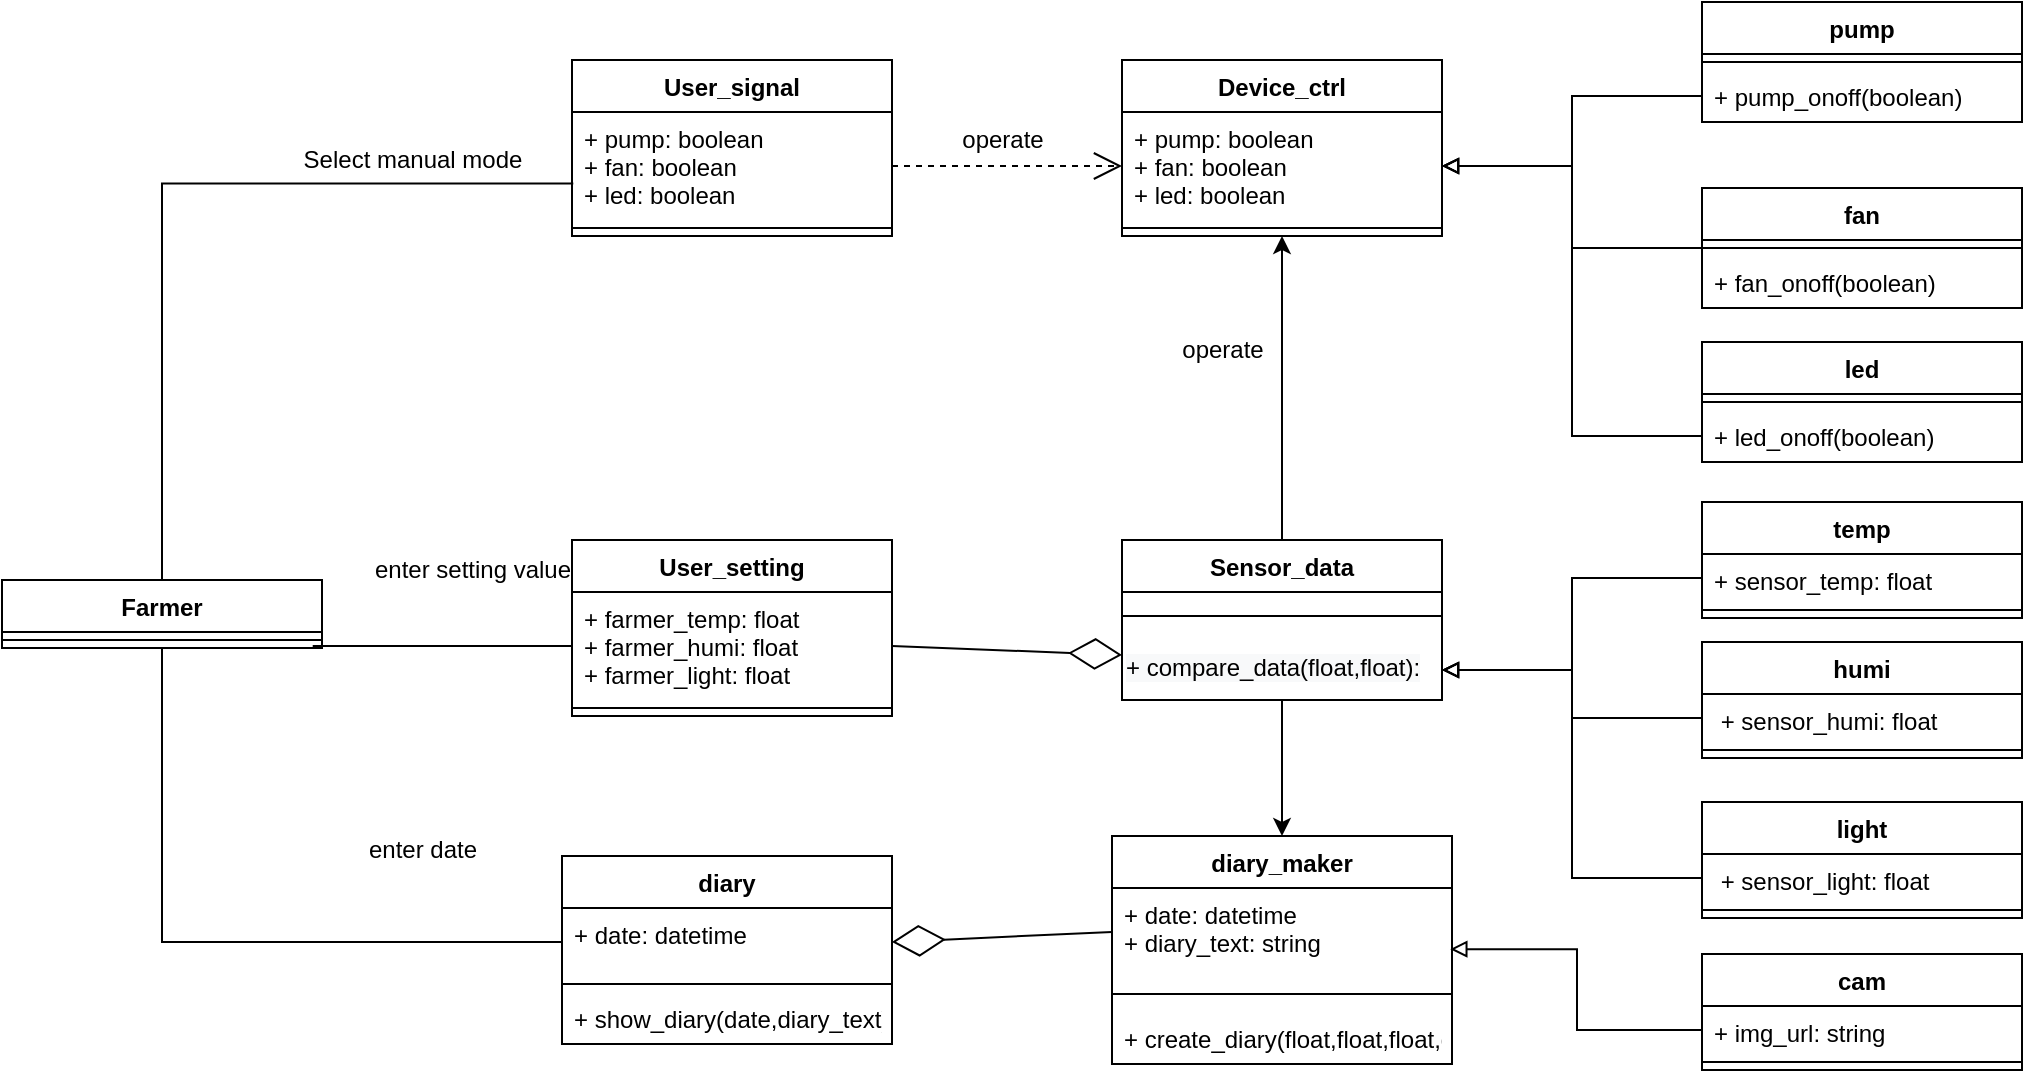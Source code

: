 <mxfile version="20.4.0" type="github">
  <diagram id="1XaObp9uDBfdOyjk7Z0H" name="페이지-1">
    <mxGraphModel dx="2310" dy="733" grid="1" gridSize="10" guides="1" tooltips="1" connect="1" arrows="1" fold="1" page="1" pageScale="1" pageWidth="827" pageHeight="1169" math="0" shadow="0">
      <root>
        <mxCell id="0" />
        <mxCell id="1" parent="0" />
        <mxCell id="k-zhsy2dJpIwOM4Q3zPo-1" value="Device_ctrl" style="swimlane;fontStyle=1;align=center;verticalAlign=top;childLayout=stackLayout;horizontal=1;startSize=26;horizontalStack=0;resizeParent=1;resizeParentMax=0;resizeLast=0;collapsible=1;marginBottom=0;" parent="1" vertex="1">
          <mxGeometry x="510" y="80" width="160" height="88" as="geometry" />
        </mxCell>
        <mxCell id="k-zhsy2dJpIwOM4Q3zPo-2" value="+ pump: boolean&#xa;+ fan: boolean&#xa;+ led: boolean" style="text;strokeColor=none;fillColor=none;align=left;verticalAlign=top;spacingLeft=4;spacingRight=4;overflow=hidden;rotatable=0;points=[[0,0.5],[1,0.5]];portConstraint=eastwest;" parent="k-zhsy2dJpIwOM4Q3zPo-1" vertex="1">
          <mxGeometry y="26" width="160" height="54" as="geometry" />
        </mxCell>
        <mxCell id="k-zhsy2dJpIwOM4Q3zPo-3" value="" style="line;strokeWidth=1;fillColor=none;align=left;verticalAlign=middle;spacingTop=-1;spacingLeft=3;spacingRight=3;rotatable=0;labelPosition=right;points=[];portConstraint=eastwest;strokeColor=inherit;" parent="k-zhsy2dJpIwOM4Q3zPo-1" vertex="1">
          <mxGeometry y="80" width="160" height="8" as="geometry" />
        </mxCell>
        <mxCell id="I86NcKJimPg6Q7xcF8Yh-32" style="edgeStyle=orthogonalEdgeStyle;rounded=0;orthogonalLoop=1;jettySize=auto;html=1;exitX=0.5;exitY=0;exitDx=0;exitDy=0;entryX=0.5;entryY=1;entryDx=0;entryDy=0;endArrow=classic;endFill=1;" parent="1" source="k-zhsy2dJpIwOM4Q3zPo-5" target="k-zhsy2dJpIwOM4Q3zPo-1" edge="1">
          <mxGeometry relative="1" as="geometry" />
        </mxCell>
        <mxCell id="k-zhsy2dJpIwOM4Q3zPo-5" value="Sensor_data" style="swimlane;fontStyle=1;align=center;verticalAlign=top;childLayout=stackLayout;horizontal=1;startSize=26;horizontalStack=0;resizeParent=1;resizeParentMax=0;resizeLast=0;collapsible=1;marginBottom=0;" parent="1" vertex="1">
          <mxGeometry x="510" y="320" width="160" height="80" as="geometry" />
        </mxCell>
        <mxCell id="k-zhsy2dJpIwOM4Q3zPo-7" value="" style="line;strokeWidth=1;fillColor=none;align=left;verticalAlign=middle;spacingTop=-1;spacingLeft=3;spacingRight=3;rotatable=0;labelPosition=right;points=[];portConstraint=eastwest;strokeColor=inherit;" parent="k-zhsy2dJpIwOM4Q3zPo-5" vertex="1">
          <mxGeometry y="26" width="160" height="24" as="geometry" />
        </mxCell>
        <mxCell id="I86NcKJimPg6Q7xcF8Yh-31" value="&lt;span style=&quot;color: rgb(0, 0, 0); font-family: Helvetica; font-size: 12px; font-style: normal; font-variant-ligatures: normal; font-variant-caps: normal; font-weight: 400; letter-spacing: normal; orphans: 2; text-align: left; text-indent: 0px; text-transform: none; widows: 2; word-spacing: 0px; -webkit-text-stroke-width: 0px; background-color: rgb(248, 249, 250); text-decoration-thickness: initial; text-decoration-style: initial; text-decoration-color: initial; float: none; display: inline !important;&quot;&gt;+ compare_data(float,float):&lt;/span&gt;" style="text;whiteSpace=wrap;html=1;" parent="k-zhsy2dJpIwOM4Q3zPo-5" vertex="1">
          <mxGeometry y="50" width="160" height="30" as="geometry" />
        </mxCell>
        <mxCell id="k-zhsy2dJpIwOM4Q3zPo-12" value="diary" style="swimlane;fontStyle=1;align=center;verticalAlign=top;childLayout=stackLayout;horizontal=1;startSize=26;horizontalStack=0;resizeParent=1;resizeParentMax=0;resizeLast=0;collapsible=1;marginBottom=0;" parent="1" vertex="1">
          <mxGeometry x="230" y="478" width="165" height="94" as="geometry" />
        </mxCell>
        <mxCell id="k-zhsy2dJpIwOM4Q3zPo-13" value="+ date: datetime&#xa;" style="text;strokeColor=none;fillColor=none;align=left;verticalAlign=top;spacingLeft=4;spacingRight=4;overflow=hidden;rotatable=0;points=[[0,0.5],[1,0.5]];portConstraint=eastwest;" parent="k-zhsy2dJpIwOM4Q3zPo-12" vertex="1">
          <mxGeometry y="26" width="165" height="34" as="geometry" />
        </mxCell>
        <mxCell id="k-zhsy2dJpIwOM4Q3zPo-14" value="" style="line;strokeWidth=1;fillColor=none;align=left;verticalAlign=middle;spacingTop=-1;spacingLeft=3;spacingRight=3;rotatable=0;labelPosition=right;points=[];portConstraint=eastwest;strokeColor=inherit;" parent="k-zhsy2dJpIwOM4Q3zPo-12" vertex="1">
          <mxGeometry y="60" width="165" height="8" as="geometry" />
        </mxCell>
        <mxCell id="k-zhsy2dJpIwOM4Q3zPo-15" value="+ show_diary(date,diary_text)" style="text;strokeColor=none;fillColor=none;align=left;verticalAlign=top;spacingLeft=4;spacingRight=4;overflow=hidden;rotatable=0;points=[[0,0.5],[1,0.5]];portConstraint=eastwest;" parent="k-zhsy2dJpIwOM4Q3zPo-12" vertex="1">
          <mxGeometry y="68" width="165" height="26" as="geometry" />
        </mxCell>
        <mxCell id="k-zhsy2dJpIwOM4Q3zPo-29" style="edgeStyle=orthogonalEdgeStyle;rounded=0;orthogonalLoop=1;jettySize=auto;html=1;exitX=0.5;exitY=0;exitDx=0;exitDy=0;entryX=0.004;entryY=0.663;entryDx=0;entryDy=0;entryPerimeter=0;endArrow=none;endFill=0;" parent="1" source="k-zhsy2dJpIwOM4Q3zPo-17" target="k-zhsy2dJpIwOM4Q3zPo-20" edge="1">
          <mxGeometry relative="1" as="geometry" />
        </mxCell>
        <mxCell id="k-zhsy2dJpIwOM4Q3zPo-31" style="edgeStyle=orthogonalEdgeStyle;rounded=0;orthogonalLoop=1;jettySize=auto;html=1;exitX=0.5;exitY=1;exitDx=0;exitDy=0;entryX=0;entryY=0.5;entryDx=0;entryDy=0;endArrow=none;endFill=0;" parent="1" source="k-zhsy2dJpIwOM4Q3zPo-17" target="k-zhsy2dJpIwOM4Q3zPo-13" edge="1">
          <mxGeometry relative="1" as="geometry" />
        </mxCell>
        <mxCell id="k-zhsy2dJpIwOM4Q3zPo-17" value="Farmer" style="swimlane;fontStyle=1;align=center;verticalAlign=top;childLayout=stackLayout;horizontal=1;startSize=26;horizontalStack=0;resizeParent=1;resizeParentMax=0;resizeLast=0;collapsible=1;marginBottom=0;" parent="1" vertex="1">
          <mxGeometry x="-50" y="340" width="160" height="34" as="geometry" />
        </mxCell>
        <mxCell id="k-zhsy2dJpIwOM4Q3zPo-18" value="" style="line;strokeWidth=1;fillColor=none;align=left;verticalAlign=middle;spacingTop=-1;spacingLeft=3;spacingRight=3;rotatable=0;labelPosition=right;points=[];portConstraint=eastwest;strokeColor=inherit;" parent="k-zhsy2dJpIwOM4Q3zPo-17" vertex="1">
          <mxGeometry y="26" width="160" height="8" as="geometry" />
        </mxCell>
        <mxCell id="k-zhsy2dJpIwOM4Q3zPo-19" value="User_signal" style="swimlane;fontStyle=1;align=center;verticalAlign=top;childLayout=stackLayout;horizontal=1;startSize=26;horizontalStack=0;resizeParent=1;resizeParentMax=0;resizeLast=0;collapsible=1;marginBottom=0;" parent="1" vertex="1">
          <mxGeometry x="235" y="80" width="160" height="88" as="geometry" />
        </mxCell>
        <mxCell id="k-zhsy2dJpIwOM4Q3zPo-20" value="+ pump: boolean&#xa;+ fan: boolean&#xa;+ led: boolean" style="text;strokeColor=none;fillColor=none;align=left;verticalAlign=top;spacingLeft=4;spacingRight=4;overflow=hidden;rotatable=0;points=[[0,0.5],[1,0.5]];portConstraint=eastwest;" parent="k-zhsy2dJpIwOM4Q3zPo-19" vertex="1">
          <mxGeometry y="26" width="160" height="54" as="geometry" />
        </mxCell>
        <mxCell id="k-zhsy2dJpIwOM4Q3zPo-21" value="" style="line;strokeWidth=1;fillColor=none;align=left;verticalAlign=middle;spacingTop=-1;spacingLeft=3;spacingRight=3;rotatable=0;labelPosition=right;points=[];portConstraint=eastwest;strokeColor=inherit;" parent="k-zhsy2dJpIwOM4Q3zPo-19" vertex="1">
          <mxGeometry y="80" width="160" height="8" as="geometry" />
        </mxCell>
        <mxCell id="k-zhsy2dJpIwOM4Q3zPo-24" value="User_setting" style="swimlane;fontStyle=1;align=center;verticalAlign=top;childLayout=stackLayout;horizontal=1;startSize=26;horizontalStack=0;resizeParent=1;resizeParentMax=0;resizeLast=0;collapsible=1;marginBottom=0;" parent="1" vertex="1">
          <mxGeometry x="235" y="320" width="160" height="88" as="geometry" />
        </mxCell>
        <mxCell id="k-zhsy2dJpIwOM4Q3zPo-25" value="+ farmer_temp: float&#xa;+ farmer_humi: float&#xa;+ farmer_light: float" style="text;strokeColor=none;fillColor=none;align=left;verticalAlign=top;spacingLeft=4;spacingRight=4;overflow=hidden;rotatable=0;points=[[0,0.5],[1,0.5]];portConstraint=eastwest;" parent="k-zhsy2dJpIwOM4Q3zPo-24" vertex="1">
          <mxGeometry y="26" width="160" height="54" as="geometry" />
        </mxCell>
        <mxCell id="k-zhsy2dJpIwOM4Q3zPo-26" value="" style="line;strokeWidth=1;fillColor=none;align=left;verticalAlign=middle;spacingTop=-1;spacingLeft=3;spacingRight=3;rotatable=0;labelPosition=right;points=[];portConstraint=eastwest;strokeColor=inherit;" parent="k-zhsy2dJpIwOM4Q3zPo-24" vertex="1">
          <mxGeometry y="80" width="160" height="8" as="geometry" />
        </mxCell>
        <mxCell id="k-zhsy2dJpIwOM4Q3zPo-37" value="" style="endArrow=open;dashed=1;endFill=0;endSize=12;html=1;rounded=0;exitX=1;exitY=0.5;exitDx=0;exitDy=0;entryX=0;entryY=0.5;entryDx=0;entryDy=0;" parent="1" source="k-zhsy2dJpIwOM4Q3zPo-20" target="k-zhsy2dJpIwOM4Q3zPo-2" edge="1">
          <mxGeometry width="160" relative="1" as="geometry">
            <mxPoint x="350" y="280" as="sourcePoint" />
            <mxPoint x="510" y="280" as="targetPoint" />
          </mxGeometry>
        </mxCell>
        <mxCell id="k-zhsy2dJpIwOM4Q3zPo-38" value="operate" style="text;html=1;align=center;verticalAlign=middle;resizable=0;points=[];autosize=1;strokeColor=none;fillColor=none;" parent="1" vertex="1">
          <mxGeometry x="420" y="105" width="60" height="30" as="geometry" />
        </mxCell>
        <mxCell id="k-zhsy2dJpIwOM4Q3zPo-40" value="operate" style="text;html=1;align=center;verticalAlign=middle;resizable=0;points=[];autosize=1;strokeColor=none;fillColor=none;" parent="1" vertex="1">
          <mxGeometry x="530" y="210" width="60" height="30" as="geometry" />
        </mxCell>
        <mxCell id="k-zhsy2dJpIwOM4Q3zPo-41" value="" style="endArrow=diamondThin;endFill=0;endSize=24;html=1;rounded=0;entryX=0;entryY=0.25;entryDx=0;entryDy=0;exitX=1;exitY=0.5;exitDx=0;exitDy=0;" parent="1" source="k-zhsy2dJpIwOM4Q3zPo-25" target="I86NcKJimPg6Q7xcF8Yh-31" edge="1">
          <mxGeometry width="160" relative="1" as="geometry">
            <mxPoint x="510" y="347" as="sourcePoint" />
            <mxPoint x="406.43" y="524.216" as="targetPoint" />
          </mxGeometry>
        </mxCell>
        <mxCell id="k-zhsy2dJpIwOM4Q3zPo-42" value="Select manual mode" style="text;html=1;align=center;verticalAlign=middle;resizable=0;points=[];autosize=1;strokeColor=none;fillColor=none;" parent="1" vertex="1">
          <mxGeometry x="90" y="115" width="130" height="30" as="geometry" />
        </mxCell>
        <mxCell id="k-zhsy2dJpIwOM4Q3zPo-43" value="enter setting value" style="text;html=1;align=center;verticalAlign=middle;resizable=0;points=[];autosize=1;strokeColor=none;fillColor=none;" parent="1" vertex="1">
          <mxGeometry x="125" y="320" width="120" height="30" as="geometry" />
        </mxCell>
        <mxCell id="k-zhsy2dJpIwOM4Q3zPo-44" value="enter date" style="text;html=1;align=center;verticalAlign=middle;resizable=0;points=[];autosize=1;strokeColor=none;fillColor=none;" parent="1" vertex="1">
          <mxGeometry x="120" y="460" width="80" height="30" as="geometry" />
        </mxCell>
        <mxCell id="k-zhsy2dJpIwOM4Q3zPo-45" value="diary_maker" style="swimlane;fontStyle=1;align=center;verticalAlign=top;childLayout=stackLayout;horizontal=1;startSize=26;horizontalStack=0;resizeParent=1;resizeParentMax=0;resizeLast=0;collapsible=1;marginBottom=0;" parent="1" vertex="1">
          <mxGeometry x="505" y="468" width="170" height="114" as="geometry" />
        </mxCell>
        <mxCell id="k-zhsy2dJpIwOM4Q3zPo-46" value="+ date: datetime&#xa;+ diary_text: string&#xa;" style="text;strokeColor=none;fillColor=none;align=left;verticalAlign=top;spacingLeft=4;spacingRight=4;overflow=hidden;rotatable=0;points=[[0,0.5],[1,0.5]];portConstraint=eastwest;" parent="k-zhsy2dJpIwOM4Q3zPo-45" vertex="1">
          <mxGeometry y="26" width="170" height="44" as="geometry" />
        </mxCell>
        <mxCell id="k-zhsy2dJpIwOM4Q3zPo-47" value="" style="line;strokeWidth=1;fillColor=none;align=left;verticalAlign=middle;spacingTop=-1;spacingLeft=3;spacingRight=3;rotatable=0;labelPosition=right;points=[];portConstraint=eastwest;strokeColor=inherit;" parent="k-zhsy2dJpIwOM4Q3zPo-45" vertex="1">
          <mxGeometry y="70" width="170" height="18" as="geometry" />
        </mxCell>
        <mxCell id="k-zhsy2dJpIwOM4Q3zPo-48" value="+ create_diary(float,float,float,date,)" style="text;strokeColor=none;fillColor=none;align=left;verticalAlign=top;spacingLeft=4;spacingRight=4;overflow=hidden;rotatable=0;points=[[0,0.5],[1,0.5]];portConstraint=eastwest;" parent="k-zhsy2dJpIwOM4Q3zPo-45" vertex="1">
          <mxGeometry y="88" width="170" height="26" as="geometry" />
        </mxCell>
        <mxCell id="k-zhsy2dJpIwOM4Q3zPo-50" value="" style="endArrow=diamondThin;endFill=0;endSize=24;html=1;rounded=0;exitX=0;exitY=0.5;exitDx=0;exitDy=0;entryX=1;entryY=0.5;entryDx=0;entryDy=0;" parent="1" source="k-zhsy2dJpIwOM4Q3zPo-46" edge="1" target="k-zhsy2dJpIwOM4Q3zPo-13">
          <mxGeometry width="160" relative="1" as="geometry">
            <mxPoint x="550" y="343" as="sourcePoint" />
            <mxPoint x="400" y="510" as="targetPoint" />
          </mxGeometry>
        </mxCell>
        <mxCell id="I86NcKJimPg6Q7xcF8Yh-4" value="pump" style="swimlane;fontStyle=1;align=center;verticalAlign=top;childLayout=stackLayout;horizontal=1;startSize=26;horizontalStack=0;resizeParent=1;resizeParentMax=0;resizeLast=0;collapsible=1;marginBottom=0;strokeColor=default;" parent="1" vertex="1">
          <mxGeometry x="800" y="51" width="160" height="60" as="geometry" />
        </mxCell>
        <mxCell id="I86NcKJimPg6Q7xcF8Yh-6" value="" style="line;strokeWidth=1;fillColor=none;align=left;verticalAlign=middle;spacingTop=-1;spacingLeft=3;spacingRight=3;rotatable=0;labelPosition=right;points=[];portConstraint=eastwest;strokeColor=inherit;" parent="I86NcKJimPg6Q7xcF8Yh-4" vertex="1">
          <mxGeometry y="26" width="160" height="8" as="geometry" />
        </mxCell>
        <mxCell id="I86NcKJimPg6Q7xcF8Yh-7" value="+ pump_onoff(boolean)" style="text;strokeColor=none;fillColor=none;align=left;verticalAlign=top;spacingLeft=4;spacingRight=4;overflow=hidden;rotatable=0;points=[[0,0.5],[1,0.5]];portConstraint=eastwest;" parent="I86NcKJimPg6Q7xcF8Yh-4" vertex="1">
          <mxGeometry y="34" width="160" height="26" as="geometry" />
        </mxCell>
        <mxCell id="I86NcKJimPg6Q7xcF8Yh-29" style="edgeStyle=orthogonalEdgeStyle;rounded=0;orthogonalLoop=1;jettySize=auto;html=1;exitX=0;exitY=0.5;exitDx=0;exitDy=0;endArrow=block;endFill=0;" parent="1" source="I86NcKJimPg6Q7xcF8Yh-8" target="k-zhsy2dJpIwOM4Q3zPo-2" edge="1">
          <mxGeometry relative="1" as="geometry" />
        </mxCell>
        <mxCell id="I86NcKJimPg6Q7xcF8Yh-8" value="fan" style="swimlane;fontStyle=1;align=center;verticalAlign=top;childLayout=stackLayout;horizontal=1;startSize=26;horizontalStack=0;resizeParent=1;resizeParentMax=0;resizeLast=0;collapsible=1;marginBottom=0;strokeColor=default;" parent="1" vertex="1">
          <mxGeometry x="800" y="144" width="160" height="60" as="geometry" />
        </mxCell>
        <mxCell id="I86NcKJimPg6Q7xcF8Yh-10" value="" style="line;strokeWidth=1;fillColor=none;align=left;verticalAlign=middle;spacingTop=-1;spacingLeft=3;spacingRight=3;rotatable=0;labelPosition=right;points=[];portConstraint=eastwest;strokeColor=inherit;" parent="I86NcKJimPg6Q7xcF8Yh-8" vertex="1">
          <mxGeometry y="26" width="160" height="8" as="geometry" />
        </mxCell>
        <mxCell id="I86NcKJimPg6Q7xcF8Yh-11" value="+ fan_onoff(boolean)" style="text;strokeColor=none;fillColor=none;align=left;verticalAlign=top;spacingLeft=4;spacingRight=4;overflow=hidden;rotatable=0;points=[[0,0.5],[1,0.5]];portConstraint=eastwest;" parent="I86NcKJimPg6Q7xcF8Yh-8" vertex="1">
          <mxGeometry y="34" width="160" height="26" as="geometry" />
        </mxCell>
        <mxCell id="I86NcKJimPg6Q7xcF8Yh-12" value="led" style="swimlane;fontStyle=1;align=center;verticalAlign=top;childLayout=stackLayout;horizontal=1;startSize=26;horizontalStack=0;resizeParent=1;resizeParentMax=0;resizeLast=0;collapsible=1;marginBottom=0;strokeColor=default;" parent="1" vertex="1">
          <mxGeometry x="800" y="221" width="160" height="60" as="geometry" />
        </mxCell>
        <mxCell id="I86NcKJimPg6Q7xcF8Yh-14" value="" style="line;strokeWidth=1;fillColor=none;align=left;verticalAlign=middle;spacingTop=-1;spacingLeft=3;spacingRight=3;rotatable=0;labelPosition=right;points=[];portConstraint=eastwest;strokeColor=inherit;" parent="I86NcKJimPg6Q7xcF8Yh-12" vertex="1">
          <mxGeometry y="26" width="160" height="8" as="geometry" />
        </mxCell>
        <mxCell id="I86NcKJimPg6Q7xcF8Yh-15" value="+ led_onoff(boolean)" style="text;strokeColor=none;fillColor=none;align=left;verticalAlign=top;spacingLeft=4;spacingRight=4;overflow=hidden;rotatable=0;points=[[0,0.5],[1,0.5]];portConstraint=eastwest;" parent="I86NcKJimPg6Q7xcF8Yh-12" vertex="1">
          <mxGeometry y="34" width="160" height="26" as="geometry" />
        </mxCell>
        <mxCell id="I86NcKJimPg6Q7xcF8Yh-16" value="temp" style="swimlane;fontStyle=1;align=center;verticalAlign=top;childLayout=stackLayout;horizontal=1;startSize=26;horizontalStack=0;resizeParent=1;resizeParentMax=0;resizeLast=0;collapsible=1;marginBottom=0;" parent="1" vertex="1">
          <mxGeometry x="800" y="301" width="160" height="58" as="geometry" />
        </mxCell>
        <mxCell id="I86NcKJimPg6Q7xcF8Yh-17" value="+ sensor_temp: float" style="text;strokeColor=none;fillColor=none;align=left;verticalAlign=top;spacingLeft=4;spacingRight=4;overflow=hidden;rotatable=0;points=[[0,0.5],[1,0.5]];portConstraint=eastwest;" parent="I86NcKJimPg6Q7xcF8Yh-16" vertex="1">
          <mxGeometry y="26" width="160" height="24" as="geometry" />
        </mxCell>
        <mxCell id="I86NcKJimPg6Q7xcF8Yh-18" value="" style="line;strokeWidth=1;fillColor=none;align=left;verticalAlign=middle;spacingTop=-1;spacingLeft=3;spacingRight=3;rotatable=0;labelPosition=right;points=[];portConstraint=eastwest;strokeColor=inherit;" parent="I86NcKJimPg6Q7xcF8Yh-16" vertex="1">
          <mxGeometry y="50" width="160" height="8" as="geometry" />
        </mxCell>
        <mxCell id="I86NcKJimPg6Q7xcF8Yh-19" value="humi" style="swimlane;fontStyle=1;align=center;verticalAlign=top;childLayout=stackLayout;horizontal=1;startSize=26;horizontalStack=0;resizeParent=1;resizeParentMax=0;resizeLast=0;collapsible=1;marginBottom=0;" parent="1" vertex="1">
          <mxGeometry x="800" y="371" width="160" height="58" as="geometry" />
        </mxCell>
        <mxCell id="I86NcKJimPg6Q7xcF8Yh-20" value=" + sensor_humi: float&#xa; " style="text;strokeColor=none;fillColor=none;align=left;verticalAlign=top;spacingLeft=4;spacingRight=4;overflow=hidden;rotatable=0;points=[[0,0.5],[1,0.5]];portConstraint=eastwest;" parent="I86NcKJimPg6Q7xcF8Yh-19" vertex="1">
          <mxGeometry y="26" width="160" height="24" as="geometry" />
        </mxCell>
        <mxCell id="I86NcKJimPg6Q7xcF8Yh-21" value="" style="line;strokeWidth=1;fillColor=none;align=left;verticalAlign=middle;spacingTop=-1;spacingLeft=3;spacingRight=3;rotatable=0;labelPosition=right;points=[];portConstraint=eastwest;strokeColor=inherit;" parent="I86NcKJimPg6Q7xcF8Yh-19" vertex="1">
          <mxGeometry y="50" width="160" height="8" as="geometry" />
        </mxCell>
        <mxCell id="I86NcKJimPg6Q7xcF8Yh-22" value="light" style="swimlane;fontStyle=1;align=center;verticalAlign=top;childLayout=stackLayout;horizontal=1;startSize=26;horizontalStack=0;resizeParent=1;resizeParentMax=0;resizeLast=0;collapsible=1;marginBottom=0;" parent="1" vertex="1">
          <mxGeometry x="800" y="451" width="160" height="58" as="geometry" />
        </mxCell>
        <mxCell id="I86NcKJimPg6Q7xcF8Yh-23" value=" + sensor_light: float" style="text;strokeColor=none;fillColor=none;align=left;verticalAlign=top;spacingLeft=4;spacingRight=4;overflow=hidden;rotatable=0;points=[[0,0.5],[1,0.5]];portConstraint=eastwest;" parent="I86NcKJimPg6Q7xcF8Yh-22" vertex="1">
          <mxGeometry y="26" width="160" height="24" as="geometry" />
        </mxCell>
        <mxCell id="I86NcKJimPg6Q7xcF8Yh-24" value="" style="line;strokeWidth=1;fillColor=none;align=left;verticalAlign=middle;spacingTop=-1;spacingLeft=3;spacingRight=3;rotatable=0;labelPosition=right;points=[];portConstraint=eastwest;strokeColor=inherit;" parent="I86NcKJimPg6Q7xcF8Yh-22" vertex="1">
          <mxGeometry y="50" width="160" height="8" as="geometry" />
        </mxCell>
        <mxCell id="I86NcKJimPg6Q7xcF8Yh-28" style="edgeStyle=orthogonalEdgeStyle;rounded=0;orthogonalLoop=1;jettySize=auto;html=1;exitX=0;exitY=0.5;exitDx=0;exitDy=0;entryX=1;entryY=0.5;entryDx=0;entryDy=0;endArrow=block;endFill=0;" parent="1" source="I86NcKJimPg6Q7xcF8Yh-15" target="k-zhsy2dJpIwOM4Q3zPo-2" edge="1">
          <mxGeometry relative="1" as="geometry" />
        </mxCell>
        <mxCell id="I86NcKJimPg6Q7xcF8Yh-30" style="edgeStyle=orthogonalEdgeStyle;rounded=0;orthogonalLoop=1;jettySize=auto;html=1;exitX=0;exitY=0.5;exitDx=0;exitDy=0;endArrow=block;endFill=0;" parent="1" source="I86NcKJimPg6Q7xcF8Yh-7" target="k-zhsy2dJpIwOM4Q3zPo-2" edge="1">
          <mxGeometry relative="1" as="geometry" />
        </mxCell>
        <mxCell id="I86NcKJimPg6Q7xcF8Yh-33" style="edgeStyle=orthogonalEdgeStyle;rounded=0;orthogonalLoop=1;jettySize=auto;html=1;exitX=0.5;exitY=1;exitDx=0;exitDy=0;endArrow=classic;endFill=1;" parent="1" source="I86NcKJimPg6Q7xcF8Yh-31" target="k-zhsy2dJpIwOM4Q3zPo-45" edge="1">
          <mxGeometry relative="1" as="geometry" />
        </mxCell>
        <mxCell id="I86NcKJimPg6Q7xcF8Yh-34" value="cam" style="swimlane;fontStyle=1;align=center;verticalAlign=top;childLayout=stackLayout;horizontal=1;startSize=26;horizontalStack=0;resizeParent=1;resizeParentMax=0;resizeLast=0;collapsible=1;marginBottom=0;" parent="1" vertex="1">
          <mxGeometry x="800" y="527" width="160" height="58" as="geometry" />
        </mxCell>
        <mxCell id="I86NcKJimPg6Q7xcF8Yh-35" value="+ img_url: string&#xa;" style="text;strokeColor=none;fillColor=none;align=left;verticalAlign=top;spacingLeft=4;spacingRight=4;overflow=hidden;rotatable=0;points=[[0,0.5],[1,0.5]];portConstraint=eastwest;" parent="I86NcKJimPg6Q7xcF8Yh-34" vertex="1">
          <mxGeometry y="26" width="160" height="24" as="geometry" />
        </mxCell>
        <mxCell id="I86NcKJimPg6Q7xcF8Yh-36" value="" style="line;strokeWidth=1;fillColor=none;align=left;verticalAlign=middle;spacingTop=-1;spacingLeft=3;spacingRight=3;rotatable=0;labelPosition=right;points=[];portConstraint=eastwest;strokeColor=inherit;" parent="I86NcKJimPg6Q7xcF8Yh-34" vertex="1">
          <mxGeometry y="50" width="160" height="8" as="geometry" />
        </mxCell>
        <mxCell id="I86NcKJimPg6Q7xcF8Yh-37" style="edgeStyle=orthogonalEdgeStyle;rounded=0;orthogonalLoop=1;jettySize=auto;html=1;exitX=0;exitY=0.5;exitDx=0;exitDy=0;entryX=0.995;entryY=0.695;entryDx=0;entryDy=0;entryPerimeter=0;endArrow=block;endFill=0;" parent="1" source="I86NcKJimPg6Q7xcF8Yh-35" target="k-zhsy2dJpIwOM4Q3zPo-46" edge="1">
          <mxGeometry relative="1" as="geometry" />
        </mxCell>
        <mxCell id="4LXqGNSN8FMaUc9a0r_w-3" value="" style="endArrow=none;html=1;rounded=0;exitX=0.971;exitY=0.875;exitDx=0;exitDy=0;exitPerimeter=0;entryX=0;entryY=0.5;entryDx=0;entryDy=0;" edge="1" parent="1" source="k-zhsy2dJpIwOM4Q3zPo-18" target="k-zhsy2dJpIwOM4Q3zPo-25">
          <mxGeometry width="50" height="50" relative="1" as="geometry">
            <mxPoint x="360" y="320" as="sourcePoint" />
            <mxPoint x="410" y="270" as="targetPoint" />
          </mxGeometry>
        </mxCell>
        <mxCell id="4LXqGNSN8FMaUc9a0r_w-8" style="edgeStyle=orthogonalEdgeStyle;rounded=0;orthogonalLoop=1;jettySize=auto;html=1;exitX=0;exitY=0.5;exitDx=0;exitDy=0;endArrow=block;endFill=0;entryX=1;entryY=0.5;entryDx=0;entryDy=0;" edge="1" parent="1" source="I86NcKJimPg6Q7xcF8Yh-20" target="I86NcKJimPg6Q7xcF8Yh-31">
          <mxGeometry relative="1" as="geometry">
            <mxPoint x="780" y="300" as="sourcePoint" />
            <mxPoint x="650" y="300" as="targetPoint" />
          </mxGeometry>
        </mxCell>
        <mxCell id="4LXqGNSN8FMaUc9a0r_w-10" style="edgeStyle=orthogonalEdgeStyle;rounded=0;orthogonalLoop=1;jettySize=auto;html=1;exitX=0;exitY=0.5;exitDx=0;exitDy=0;endArrow=block;endFill=0;entryX=1;entryY=0.5;entryDx=0;entryDy=0;" edge="1" parent="1" source="I86NcKJimPg6Q7xcF8Yh-17" target="I86NcKJimPg6Q7xcF8Yh-31">
          <mxGeometry relative="1" as="geometry">
            <mxPoint x="810" y="378" as="sourcePoint" />
            <mxPoint x="720" y="420" as="targetPoint" />
          </mxGeometry>
        </mxCell>
        <mxCell id="4LXqGNSN8FMaUc9a0r_w-11" style="edgeStyle=orthogonalEdgeStyle;rounded=0;orthogonalLoop=1;jettySize=auto;html=1;exitX=0;exitY=0.5;exitDx=0;exitDy=0;endArrow=block;endFill=0;entryX=1;entryY=0.5;entryDx=0;entryDy=0;" edge="1" parent="1" source="I86NcKJimPg6Q7xcF8Yh-23" target="I86NcKJimPg6Q7xcF8Yh-31">
          <mxGeometry relative="1" as="geometry">
            <mxPoint x="820" y="388" as="sourcePoint" />
            <mxPoint x="700" y="420" as="targetPoint" />
          </mxGeometry>
        </mxCell>
      </root>
    </mxGraphModel>
  </diagram>
</mxfile>
